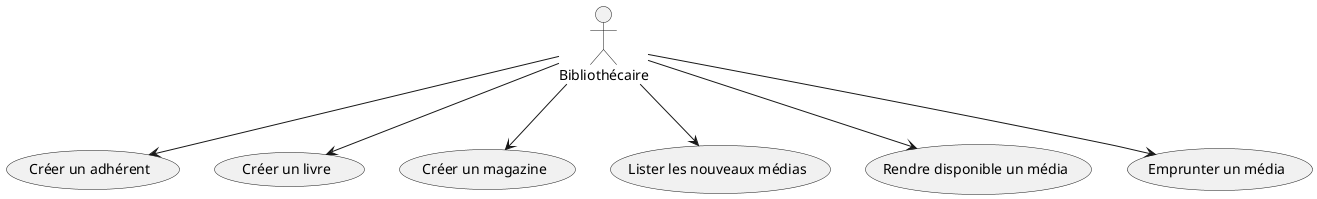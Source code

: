 @startuml

:Bibliothécaire:
(Créer un adhérent) as ca
(Créer un livre) as cl
(Créer un magazine) as cm
(Lister les nouveaux médias) as list
(Rendre disponible un média) as rd
(Emprunter un média) as em

:Bibliothécaire: --> (ca)
:Bibliothécaire: --> (cl)
:Bibliothécaire: --> (cm)
:Bibliothécaire: --> (list)
:Bibliothécaire: --> (rd)
:Bibliothécaire: --> (em)
@enduml